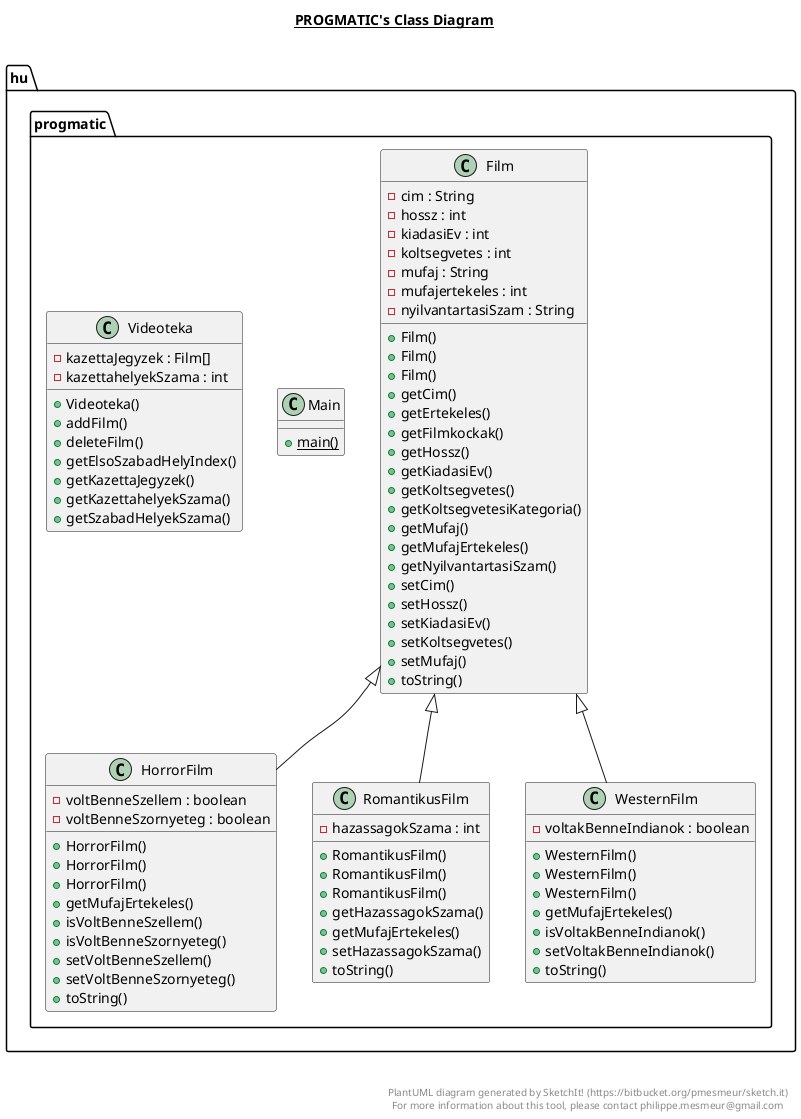 @startuml

title __PROGMATIC's Class Diagram__\n

  namespace hu.progmatic {
    class hu.progmatic.Film {
        - cim : String
        - hossz : int
        - kiadasiEv : int
        - koltsegvetes : int
        - mufaj : String
        - mufajertekeles : int
        - nyilvantartasiSzam : String
        + Film()
        + Film()
        + Film()
        + getCim()
        + getErtekeles()
        + getFilmkockak()
        + getHossz()
        + getKiadasiEv()
        + getKoltsegvetes()
        + getKoltsegvetesiKategoria()
        + getMufaj()
        + getMufajErtekeles()
        + getNyilvantartasiSzam()
        + setCim()
        + setHossz()
        + setKiadasiEv()
        + setKoltsegvetes()
        + setMufaj()
        + toString()
    }
  }
  

  namespace hu.progmatic {
    class hu.progmatic.HorrorFilm {
        - voltBenneSzellem : boolean
        - voltBenneSzornyeteg : boolean
        + HorrorFilm()
        + HorrorFilm()
        + HorrorFilm()
        + getMufajErtekeles()
        + isVoltBenneSzellem()
        + isVoltBenneSzornyeteg()
        + setVoltBenneSzellem()
        + setVoltBenneSzornyeteg()
        + toString()
    }
  }
  

  namespace hu.progmatic {
    class hu.progmatic.Main {
        {static} + main()
    }
  }
  

  namespace hu.progmatic {
    class hu.progmatic.RomantikusFilm {
        - hazassagokSzama : int
        + RomantikusFilm()
        + RomantikusFilm()
        + RomantikusFilm()
        + getHazassagokSzama()
        + getMufajErtekeles()
        + setHazassagokSzama()
        + toString()
    }
  }
  

  namespace hu.progmatic {
    class hu.progmatic.Videoteka {
        - kazettaJegyzek : Film[]
        - kazettahelyekSzama : int
        + Videoteka()
        + addFilm()
        + deleteFilm()
        + getElsoSzabadHelyIndex()
        + getKazettaJegyzek()
        + getKazettahelyekSzama()
        + getSzabadHelyekSzama()
    }
  }
  

  namespace hu.progmatic {
    class hu.progmatic.WesternFilm {
        - voltakBenneIndianok : boolean
        + WesternFilm()
        + WesternFilm()
        + WesternFilm()
        + getMufajErtekeles()
        + isVoltakBenneIndianok()
        + setVoltakBenneIndianok()
        + toString()
    }
  }
  

  hu.progmatic.HorrorFilm -up-|> hu.progmatic.Film
  hu.progmatic.RomantikusFilm -up-|> hu.progmatic.Film
  hu.progmatic.WesternFilm -up-|> hu.progmatic.Film


right footer


PlantUML diagram generated by SketchIt! (https://bitbucket.org/pmesmeur/sketch.it)
For more information about this tool, please contact philippe.mesmeur@gmail.com
endfooter

@enduml
